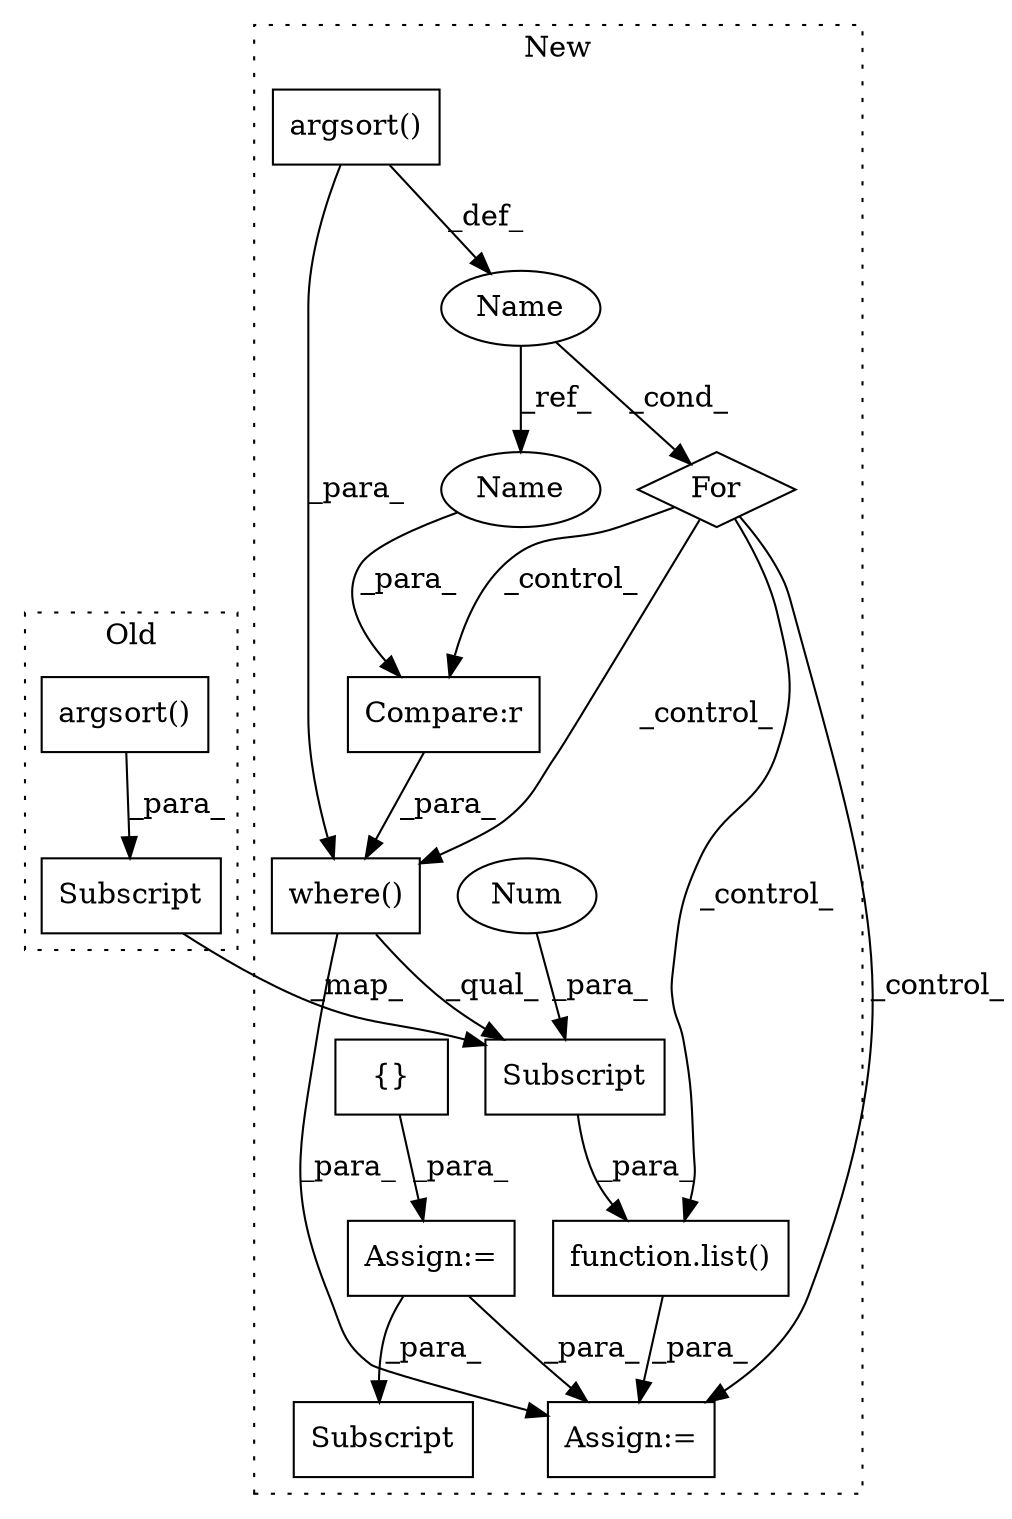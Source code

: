 digraph G {
subgraph cluster0 {
1 [label="argsort()" a="75" s="6715" l="23" shape="box"];
4 [label="Subscript" a="63" s="6695,0" l="44,0" shape="box"];
label = "Old";
style="dotted";
}
subgraph cluster1 {
2 [label="function.list()" a="75" s="6775,6811" l="5,1" shape="box"];
3 [label="Subscript" a="63" s="6780,0" l="31,0" shape="box"];
5 [label="argsort()" a="75" s="6714" l="30" shape="box"];
6 [label="Compare:r" a="40" s="6789" l="18" shape="box"];
7 [label="Name" a="87" s="6709" l="1" shape="ellipse"];
8 [label="where()" a="75" s="6780,6807" l="9,1" shape="box"];
9 [label="For" a="107" s="6705,6744" l="4,14" shape="diamond"];
10 [label="Num" a="76" s="6809" l="1" shape="ellipse"];
11 [label="Assign:=" a="68" s="6771" l="4" shape="box"];
12 [label="{}" a="59" s="6694,6694" l="2,1" shape="box"];
13 [label="Subscript" a="63" s="6839,0" l="34,0" shape="box"];
14 [label="Assign:=" a="68" s="6691" l="3" shape="box"];
15 [label="Name" a="87" s="6806" l="1" shape="ellipse"];
label = "New";
style="dotted";
}
1 -> 4 [label="_para_"];
2 -> 11 [label="_para_"];
3 -> 2 [label="_para_"];
4 -> 3 [label="_map_"];
5 -> 7 [label="_def_"];
5 -> 8 [label="_para_"];
6 -> 8 [label="_para_"];
7 -> 15 [label="_ref_"];
7 -> 9 [label="_cond_"];
8 -> 11 [label="_para_"];
8 -> 3 [label="_qual_"];
9 -> 6 [label="_control_"];
9 -> 8 [label="_control_"];
9 -> 11 [label="_control_"];
9 -> 2 [label="_control_"];
10 -> 3 [label="_para_"];
12 -> 14 [label="_para_"];
14 -> 11 [label="_para_"];
14 -> 13 [label="_para_"];
15 -> 6 [label="_para_"];
}